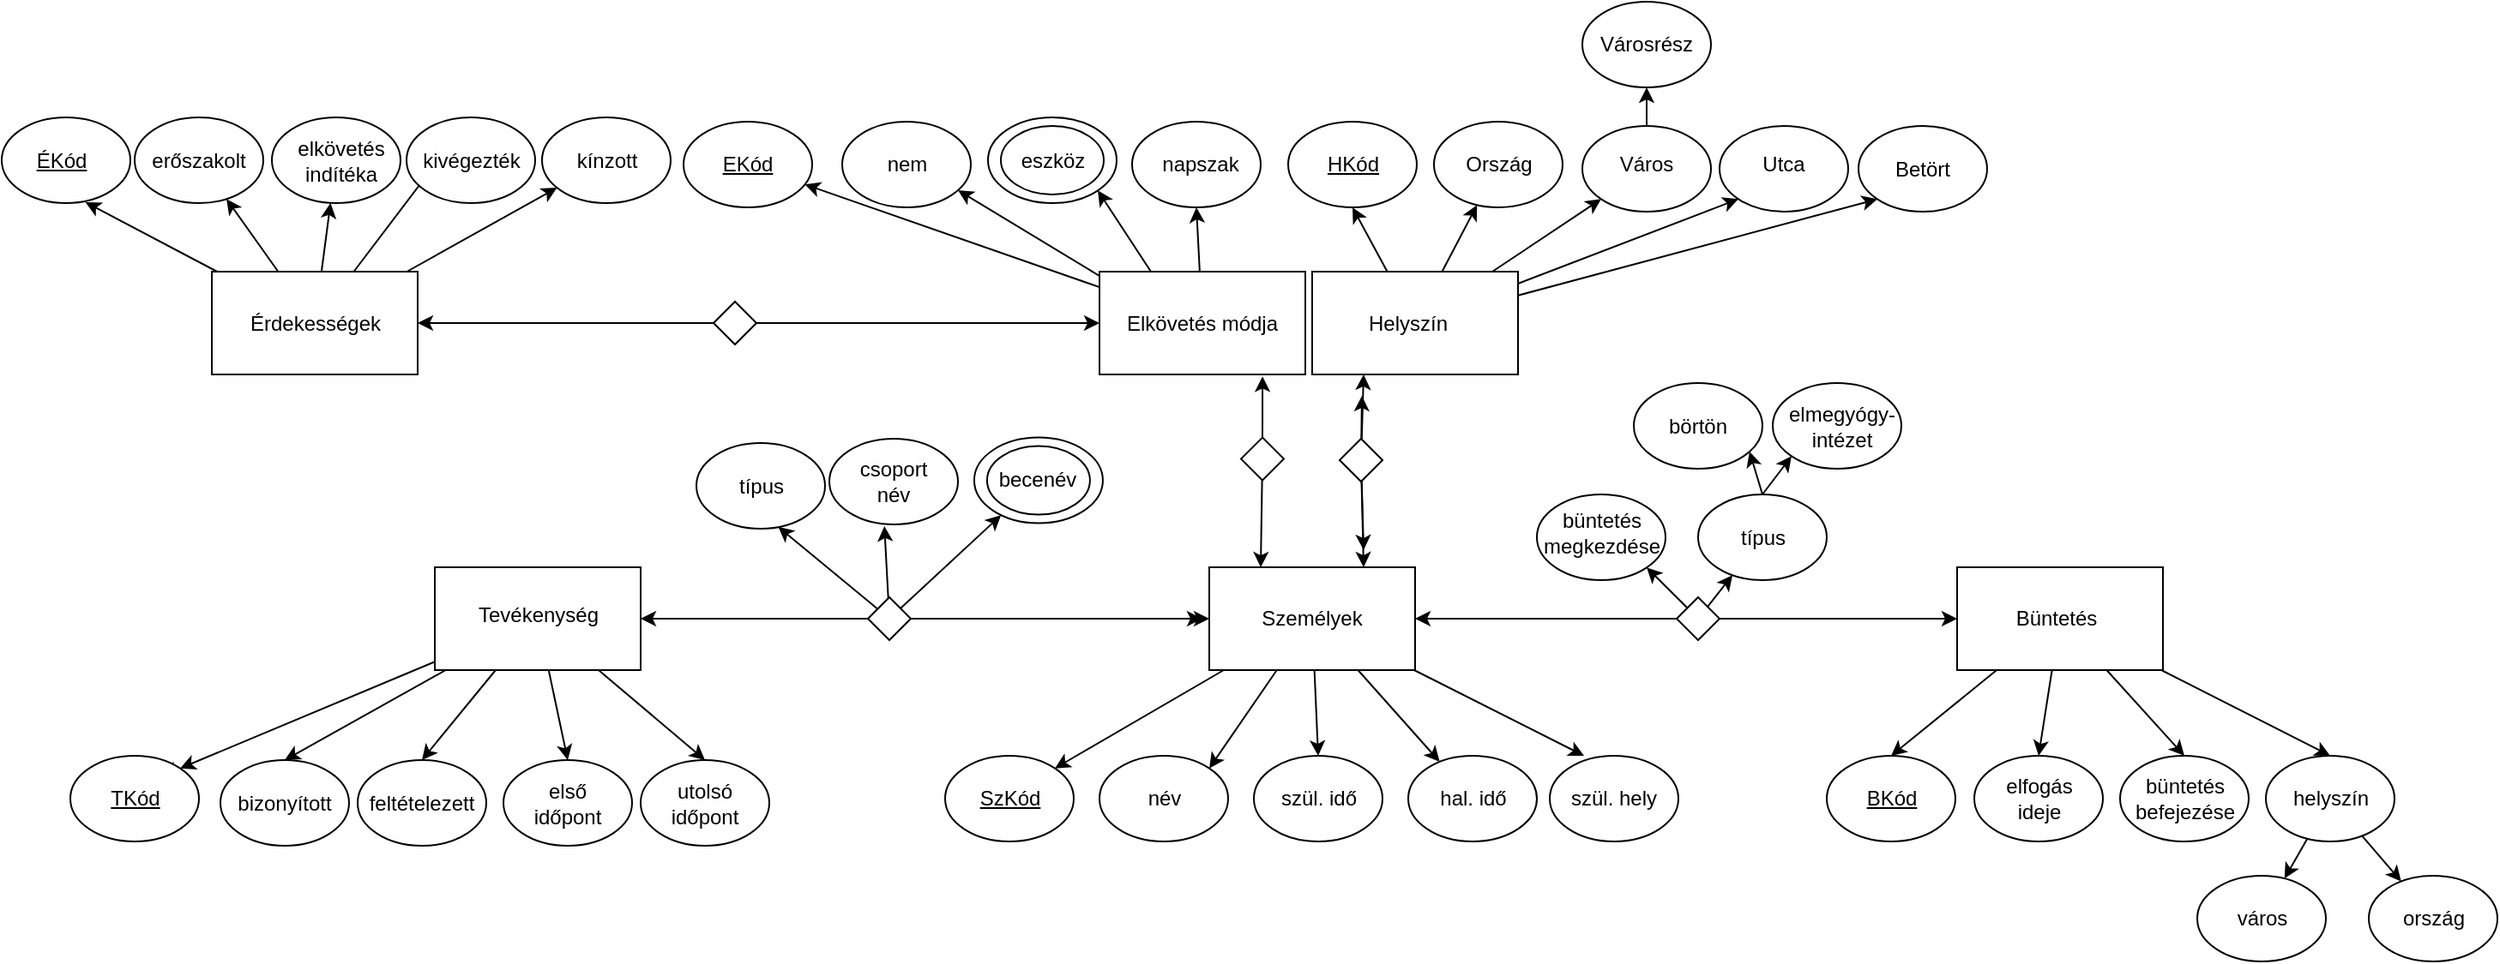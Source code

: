 <mxfile version="20.3.0" type="device"><diagram id="o7x6Wo_hKNptpoFkrAF7" name="1 oldal"><mxGraphModel dx="2500" dy="2231" grid="1" gridSize="10" guides="1" tooltips="1" connect="1" arrows="1" fold="1" page="1" pageScale="1" pageWidth="827" pageHeight="1169" math="0" shadow="0"><root><mxCell id="0"/><mxCell id="1" parent="0"/><mxCell id="qSmrWshBO0uNo9rTLR1i-9" value="" style="rounded=0;orthogonalLoop=1;jettySize=auto;html=1;entryX=1;entryY=0;entryDx=0;entryDy=0;" parent="1" source="qSmrWshBO0uNo9rTLR1i-1" target="qSmrWshBO0uNo9rTLR1i-8" edge="1"><mxGeometry relative="1" as="geometry"/></mxCell><mxCell id="qSmrWshBO0uNo9rTLR1i-10" value="" style="edgeStyle=none;rounded=0;orthogonalLoop=1;jettySize=auto;html=1;entryX=1;entryY=0;entryDx=0;entryDy=0;" parent="1" source="qSmrWshBO0uNo9rTLR1i-1" target="qSmrWshBO0uNo9rTLR1i-2" edge="1"><mxGeometry relative="1" as="geometry"/></mxCell><mxCell id="qSmrWshBO0uNo9rTLR1i-11" value="" style="edgeStyle=none;rounded=0;orthogonalLoop=1;jettySize=auto;html=1;entryX=0.5;entryY=0;entryDx=0;entryDy=0;" parent="1" source="qSmrWshBO0uNo9rTLR1i-1" target="qSmrWshBO0uNo9rTLR1i-4" edge="1"><mxGeometry relative="1" as="geometry"/></mxCell><mxCell id="qSmrWshBO0uNo9rTLR1i-14" value="" style="edgeStyle=none;rounded=0;orthogonalLoop=1;jettySize=auto;html=1;entryX=0.267;entryY=0;entryDx=0;entryDy=0;entryPerimeter=0;" parent="1" source="qSmrWshBO0uNo9rTLR1i-1" target="qSmrWshBO0uNo9rTLR1i-3" edge="1"><mxGeometry relative="1" as="geometry"/></mxCell><mxCell id="qSmrWshBO0uNo9rTLR1i-15" value="" style="edgeStyle=none;rounded=0;orthogonalLoop=1;jettySize=auto;html=1;" parent="1" source="qSmrWshBO0uNo9rTLR1i-1" target="qSmrWshBO0uNo9rTLR1i-5" edge="1"><mxGeometry relative="1" as="geometry"/></mxCell><mxCell id="qSmrWshBO0uNo9rTLR1i-1" value="" style="rounded=0;whiteSpace=wrap;html=1;" parent="1" vertex="1"><mxGeometry x="354" y="300" width="120" height="60" as="geometry"/></mxCell><mxCell id="qSmrWshBO0uNo9rTLR1i-2" value="" style="ellipse;whiteSpace=wrap;html=1;" parent="1" vertex="1"><mxGeometry x="290" y="410" width="75" height="50" as="geometry"/></mxCell><mxCell id="qSmrWshBO0uNo9rTLR1i-3" value="" style="ellipse;whiteSpace=wrap;html=1;" parent="1" vertex="1"><mxGeometry x="552.5" y="410" width="75" height="50" as="geometry"/></mxCell><mxCell id="qSmrWshBO0uNo9rTLR1i-4" value="" style="ellipse;whiteSpace=wrap;html=1;" parent="1" vertex="1"><mxGeometry x="380" y="410" width="75" height="50" as="geometry"/></mxCell><mxCell id="qSmrWshBO0uNo9rTLR1i-5" value="" style="ellipse;whiteSpace=wrap;html=1;" parent="1" vertex="1"><mxGeometry x="470" y="410" width="75" height="50" as="geometry"/></mxCell><mxCell id="qSmrWshBO0uNo9rTLR1i-8" value="" style="ellipse;whiteSpace=wrap;html=1;" parent="1" vertex="1"><mxGeometry x="200" y="410" width="75" height="50" as="geometry"/></mxCell><mxCell id="qSmrWshBO0uNo9rTLR1i-16" value="&lt;u&gt;SzKód&lt;/u&gt;" style="text;html=1;strokeColor=none;fillColor=none;align=center;verticalAlign=middle;whiteSpace=wrap;rounded=0;" parent="1" vertex="1"><mxGeometry x="207.5" y="420" width="60" height="30" as="geometry"/></mxCell><mxCell id="qSmrWshBO0uNo9rTLR1i-17" value="Személyek" style="text;html=1;strokeColor=none;fillColor=none;align=center;verticalAlign=middle;whiteSpace=wrap;rounded=0;" parent="1" vertex="1"><mxGeometry x="384" y="315" width="60" height="30" as="geometry"/></mxCell><mxCell id="qSmrWshBO0uNo9rTLR1i-18" value="név" style="text;html=1;strokeColor=none;fillColor=none;align=center;verticalAlign=middle;whiteSpace=wrap;rounded=0;" parent="1" vertex="1"><mxGeometry x="297.5" y="420" width="60" height="30" as="geometry"/></mxCell><mxCell id="qSmrWshBO0uNo9rTLR1i-19" value="szül. idő" style="text;html=1;strokeColor=none;fillColor=none;align=center;verticalAlign=middle;whiteSpace=wrap;rounded=0;" parent="1" vertex="1"><mxGeometry x="387.5" y="420" width="60" height="30" as="geometry"/></mxCell><mxCell id="qSmrWshBO0uNo9rTLR1i-20" value="hal. idő" style="text;html=1;strokeColor=none;fillColor=none;align=center;verticalAlign=middle;whiteSpace=wrap;rounded=0;" parent="1" vertex="1"><mxGeometry x="477.5" y="420" width="60" height="30" as="geometry"/></mxCell><mxCell id="qSmrWshBO0uNo9rTLR1i-21" value="szül. hely" style="text;html=1;strokeColor=none;fillColor=none;align=center;verticalAlign=middle;whiteSpace=wrap;rounded=0;" parent="1" vertex="1"><mxGeometry x="560" y="420" width="60" height="30" as="geometry"/></mxCell><mxCell id="qSmrWshBO0uNo9rTLR1i-35" value="" style="edgeStyle=none;rounded=0;orthogonalLoop=1;jettySize=auto;html=1;entryX=1;entryY=0;entryDx=0;entryDy=0;" parent="1" source="qSmrWshBO0uNo9rTLR1i-25" target="qSmrWshBO0uNo9rTLR1i-27" edge="1"><mxGeometry relative="1" as="geometry"/></mxCell><mxCell id="qSmrWshBO0uNo9rTLR1i-36" value="" style="edgeStyle=none;rounded=0;orthogonalLoop=1;jettySize=auto;html=1;entryX=0.5;entryY=0;entryDx=0;entryDy=0;" parent="1" source="qSmrWshBO0uNo9rTLR1i-25" target="qSmrWshBO0uNo9rTLR1i-30" edge="1"><mxGeometry relative="1" as="geometry"/></mxCell><mxCell id="qSmrWshBO0uNo9rTLR1i-38" value="" style="edgeStyle=none;rounded=0;orthogonalLoop=1;jettySize=auto;html=1;" parent="1" target="qSmrWshBO0uNo9rTLR1i-31" edge="1"><mxGeometry relative="1" as="geometry"><mxPoint x="-105.0" y="437.5" as="sourcePoint"/></mxGeometry></mxCell><mxCell id="qSmrWshBO0uNo9rTLR1i-39" value="" style="edgeStyle=none;rounded=0;orthogonalLoop=1;jettySize=auto;html=1;entryX=0.5;entryY=0;entryDx=0;entryDy=0;" parent="1" source="qSmrWshBO0uNo9rTLR1i-25" target="qSmrWshBO0uNo9rTLR1i-31" edge="1"><mxGeometry relative="1" as="geometry"><mxPoint x="-39.73" y="267.364" as="targetPoint"/></mxGeometry></mxCell><mxCell id="qSmrWshBO0uNo9rTLR1i-40" value="" style="edgeStyle=none;rounded=0;orthogonalLoop=1;jettySize=auto;html=1;entryX=0.5;entryY=0;entryDx=0;entryDy=0;" parent="1" source="qSmrWshBO0uNo9rTLR1i-25" target="qSmrWshBO0uNo9rTLR1i-33" edge="1"><mxGeometry relative="1" as="geometry"><mxPoint x="35" y="272.5" as="targetPoint"/></mxGeometry></mxCell><mxCell id="Sp0PJJmvq7KSxUlFd7pW-14" value="" style="edgeStyle=none;rounded=0;orthogonalLoop=1;jettySize=auto;html=1;entryX=0.5;entryY=0;entryDx=0;entryDy=0;" parent="1" source="qSmrWshBO0uNo9rTLR1i-25" target="qSmrWshBO0uNo9rTLR1i-32" edge="1"><mxGeometry relative="1" as="geometry"/></mxCell><mxCell id="qSmrWshBO0uNo9rTLR1i-25" value="" style="rounded=0;whiteSpace=wrap;html=1;" parent="1" vertex="1"><mxGeometry x="-97.5" y="300" width="120" height="60" as="geometry"/></mxCell><mxCell id="Sp0PJJmvq7KSxUlFd7pW-13" style="edgeStyle=none;rounded=0;orthogonalLoop=1;jettySize=auto;html=1;exitX=1;exitY=0;exitDx=0;exitDy=0;entryX=0.75;entryY=0;entryDx=0;entryDy=0;" parent="1" source="qSmrWshBO0uNo9rTLR1i-27" target="qSmrWshBO0uNo9rTLR1i-42" edge="1"><mxGeometry relative="1" as="geometry"/></mxCell><mxCell id="qSmrWshBO0uNo9rTLR1i-27" value="" style="ellipse;whiteSpace=wrap;html=1;" parent="1" vertex="1"><mxGeometry x="-310" y="410" width="75" height="50" as="geometry"/></mxCell><mxCell id="qSmrWshBO0uNo9rTLR1i-30" value="" style="ellipse;whiteSpace=wrap;html=1;" parent="1" vertex="1"><mxGeometry x="-222.5" y="412.5" width="75" height="50" as="geometry"/></mxCell><mxCell id="qSmrWshBO0uNo9rTLR1i-31" value="" style="ellipse;whiteSpace=wrap;html=1;" parent="1" vertex="1"><mxGeometry x="-142.5" y="412.5" width="75" height="50" as="geometry"/></mxCell><mxCell id="qSmrWshBO0uNo9rTLR1i-32" value="" style="ellipse;whiteSpace=wrap;html=1;" parent="1" vertex="1"><mxGeometry x="-57.5" y="412.5" width="75" height="50" as="geometry"/></mxCell><mxCell id="qSmrWshBO0uNo9rTLR1i-33" value="" style="ellipse;whiteSpace=wrap;html=1;" parent="1" vertex="1"><mxGeometry x="22.5" y="412.5" width="75" height="50" as="geometry"/></mxCell><mxCell id="qSmrWshBO0uNo9rTLR1i-41" value="Tevékenység" style="text;html=1;strokeColor=none;fillColor=none;align=center;verticalAlign=middle;whiteSpace=wrap;rounded=0;" parent="1" vertex="1"><mxGeometry x="-67.5" y="312.5" width="60" height="30" as="geometry"/></mxCell><mxCell id="qSmrWshBO0uNo9rTLR1i-42" value="&lt;u&gt;TKód&lt;/u&gt;" style="text;html=1;strokeColor=none;fillColor=none;align=center;verticalAlign=middle;whiteSpace=wrap;rounded=0;" parent="1" vertex="1"><mxGeometry x="-302.5" y="420" width="60" height="30" as="geometry"/></mxCell><mxCell id="qSmrWshBO0uNo9rTLR1i-44" value="bizonyított" style="text;html=1;strokeColor=none;fillColor=none;align=center;verticalAlign=middle;whiteSpace=wrap;rounded=0;" parent="1" vertex="1"><mxGeometry x="-215" y="422.5" width="60" height="30" as="geometry"/></mxCell><mxCell id="qSmrWshBO0uNo9rTLR1i-46" value="feltételezett" style="text;html=1;strokeColor=none;fillColor=none;align=center;verticalAlign=middle;whiteSpace=wrap;rounded=0;" parent="1" vertex="1"><mxGeometry x="-135" y="422.5" width="60" height="30" as="geometry"/></mxCell><mxCell id="qSmrWshBO0uNo9rTLR1i-47" value="első időpont" style="text;html=1;strokeColor=none;fillColor=none;align=center;verticalAlign=middle;whiteSpace=wrap;rounded=0;" parent="1" vertex="1"><mxGeometry x="-50" y="422.5" width="60" height="30" as="geometry"/></mxCell><mxCell id="qSmrWshBO0uNo9rTLR1i-48" value="utolsó időpont" style="text;html=1;strokeColor=none;fillColor=none;align=center;verticalAlign=middle;whiteSpace=wrap;rounded=0;" parent="1" vertex="1"><mxGeometry x="30" y="422.5" width="60" height="30" as="geometry"/></mxCell><mxCell id="qSmrWshBO0uNo9rTLR1i-51" value="" style="edgeStyle=none;rounded=0;orthogonalLoop=1;jettySize=auto;html=1;entryX=1;entryY=0.5;entryDx=0;entryDy=0;" parent="1" source="qSmrWshBO0uNo9rTLR1i-50" target="qSmrWshBO0uNo9rTLR1i-25" edge="1"><mxGeometry relative="1" as="geometry"/></mxCell><mxCell id="qSmrWshBO0uNo9rTLR1i-52" value="" style="edgeStyle=none;rounded=0;orthogonalLoop=1;jettySize=auto;html=1;entryX=0;entryY=0.5;entryDx=0;entryDy=0;" parent="1" source="qSmrWshBO0uNo9rTLR1i-50" target="qSmrWshBO0uNo9rTLR1i-1" edge="1"><mxGeometry relative="1" as="geometry"><mxPoint x="340" y="314" as="targetPoint"/></mxGeometry></mxCell><mxCell id="qSmrWshBO0uNo9rTLR1i-54" value="" style="edgeStyle=none;rounded=0;orthogonalLoop=1;jettySize=auto;html=1;" parent="1" source="qSmrWshBO0uNo9rTLR1i-50" edge="1"><mxGeometry relative="1" as="geometry"><mxPoint x="350" y="330" as="targetPoint"/></mxGeometry></mxCell><mxCell id="qSmrWshBO0uNo9rTLR1i-159" value="" style="edgeStyle=none;rounded=0;orthogonalLoop=1;jettySize=auto;html=1;fontSize=12;entryX=0.428;entryY=1.019;entryDx=0;entryDy=0;entryPerimeter=0;" parent="1" source="qSmrWshBO0uNo9rTLR1i-50" target="qSmrWshBO0uNo9rTLR1i-88" edge="1"><mxGeometry relative="1" as="geometry"/></mxCell><mxCell id="qSmrWshBO0uNo9rTLR1i-160" value="" style="edgeStyle=none;rounded=0;orthogonalLoop=1;jettySize=auto;html=1;fontSize=12;entryX=0.636;entryY=0.978;entryDx=0;entryDy=0;entryPerimeter=0;" parent="1" source="qSmrWshBO0uNo9rTLR1i-50" target="qSmrWshBO0uNo9rTLR1i-87" edge="1"><mxGeometry relative="1" as="geometry"/></mxCell><mxCell id="qSmrWshBO0uNo9rTLR1i-161" value="" style="edgeStyle=none;rounded=0;orthogonalLoop=1;jettySize=auto;html=1;fontSize=12;" parent="1" source="qSmrWshBO0uNo9rTLR1i-50" target="qSmrWshBO0uNo9rTLR1i-89" edge="1"><mxGeometry relative="1" as="geometry"/></mxCell><mxCell id="qSmrWshBO0uNo9rTLR1i-50" value="" style="rhombus;whiteSpace=wrap;html=1;rotation=-90;" parent="1" vertex="1"><mxGeometry x="155" y="317.5" width="25" height="25" as="geometry"/></mxCell><mxCell id="mvdraRALqcbal5dOAeB0-1" value="" style="rounded=0;orthogonalLoop=1;jettySize=auto;html=1;" parent="1" source="qSmrWshBO0uNo9rTLR1i-55" target="qSmrWshBO0uNo9rTLR1i-56" edge="1"><mxGeometry relative="1" as="geometry"/></mxCell><mxCell id="mvdraRALqcbal5dOAeB0-4" value="" style="edgeStyle=none;rounded=0;orthogonalLoop=1;jettySize=auto;html=1;entryX=0.5;entryY=1;entryDx=0;entryDy=0;" parent="1" source="qSmrWshBO0uNo9rTLR1i-55" target="Sp0PJJmvq7KSxUlFd7pW-11" edge="1"><mxGeometry relative="1" as="geometry"/></mxCell><mxCell id="qSmrWshBO0uNo9rTLR1i-55" value="" style="rounded=0;whiteSpace=wrap;html=1;" parent="1" vertex="1"><mxGeometry x="290" y="127.5" width="120" height="60" as="geometry"/></mxCell><mxCell id="qSmrWshBO0uNo9rTLR1i-56" value="" style="ellipse;whiteSpace=wrap;html=1;" parent="1" vertex="1"><mxGeometry x="47.5" y="40" width="75" height="50" as="geometry"/></mxCell><mxCell id="qSmrWshBO0uNo9rTLR1i-57" value="" style="ellipse;whiteSpace=wrap;html=1;" parent="1" vertex="1"><mxGeometry x="140" y="40" width="75" height="50" as="geometry"/></mxCell><mxCell id="qSmrWshBO0uNo9rTLR1i-60" value="" style="ellipse;whiteSpace=wrap;html=1;" parent="1" vertex="1"><mxGeometry x="225" y="37.5" width="75" height="50" as="geometry"/></mxCell><mxCell id="mvdraRALqcbal5dOAeB0-2" value="" style="edgeStyle=none;rounded=0;orthogonalLoop=1;jettySize=auto;html=1;entryX=1;entryY=1;entryDx=0;entryDy=0;" parent="1" target="qSmrWshBO0uNo9rTLR1i-67" edge="1"><mxGeometry relative="1" as="geometry"><mxPoint x="290" y="130" as="sourcePoint"/></mxGeometry></mxCell><mxCell id="mvdraRALqcbal5dOAeB0-3" value="" style="edgeStyle=none;rounded=0;orthogonalLoop=1;jettySize=auto;html=1;entryX=1;entryY=1;entryDx=0;entryDy=0;exitX=0.25;exitY=0;exitDx=0;exitDy=0;" parent="1" source="qSmrWshBO0uNo9rTLR1i-55" target="qSmrWshBO0uNo9rTLR1i-60" edge="1"><mxGeometry relative="1" as="geometry"><mxPoint x="330" y="130" as="sourcePoint"/></mxGeometry></mxCell><mxCell id="qSmrWshBO0uNo9rTLR1i-65" value="Elkövetés módja" style="text;html=1;strokeColor=none;fillColor=none;align=center;verticalAlign=middle;whiteSpace=wrap;rounded=0;" parent="1" vertex="1"><mxGeometry x="300" y="132.5" width="100" height="50" as="geometry"/></mxCell><mxCell id="qSmrWshBO0uNo9rTLR1i-66" value="&lt;u&gt;EKód&lt;/u&gt;" style="text;html=1;strokeColor=none;fillColor=none;align=center;verticalAlign=middle;whiteSpace=wrap;rounded=0;" parent="1" vertex="1"><mxGeometry x="55" y="50" width="60" height="30" as="geometry"/></mxCell><mxCell id="qSmrWshBO0uNo9rTLR1i-67" value="nem" style="text;html=1;strokeColor=none;fillColor=none;align=center;verticalAlign=middle;whiteSpace=wrap;rounded=0;" parent="1" vertex="1"><mxGeometry x="147.5" y="50" width="60" height="30" as="geometry"/></mxCell><mxCell id="qSmrWshBO0uNo9rTLR1i-70" value="" style="ellipse;whiteSpace=wrap;html=1;" parent="1" vertex="1"><mxGeometry x="232.5" y="42.5" width="60" height="40" as="geometry"/></mxCell><mxCell id="qSmrWshBO0uNo9rTLR1i-69" value="eszköz" style="text;html=1;strokeColor=none;fillColor=none;align=center;verticalAlign=middle;whiteSpace=wrap;rounded=0;" parent="1" vertex="1"><mxGeometry x="232.5" y="47.5" width="60" height="30" as="geometry"/></mxCell><mxCell id="qSmrWshBO0uNo9rTLR1i-85" value="" style="edgeStyle=none;rounded=0;orthogonalLoop=1;jettySize=auto;html=1;entryX=0.792;entryY=1.019;entryDx=0;entryDy=0;entryPerimeter=0;" parent="1" source="qSmrWshBO0uNo9rTLR1i-84" target="qSmrWshBO0uNo9rTLR1i-55" edge="1"><mxGeometry relative="1" as="geometry"/></mxCell><mxCell id="Sp0PJJmvq7KSxUlFd7pW-15" value="" style="edgeStyle=none;rounded=0;orthogonalLoop=1;jettySize=auto;html=1;entryX=0.25;entryY=0;entryDx=0;entryDy=0;" parent="1" source="qSmrWshBO0uNo9rTLR1i-84" target="qSmrWshBO0uNo9rTLR1i-1" edge="1"><mxGeometry relative="1" as="geometry"/></mxCell><mxCell id="qSmrWshBO0uNo9rTLR1i-84" value="" style="rhombus;whiteSpace=wrap;html=1;rotation=0;" parent="1" vertex="1"><mxGeometry x="372.5" y="224.29" width="25" height="25" as="geometry"/></mxCell><mxCell id="qSmrWshBO0uNo9rTLR1i-87" value="" style="ellipse;whiteSpace=wrap;html=1;" parent="1" vertex="1"><mxGeometry x="55" y="227.5" width="75" height="50" as="geometry"/></mxCell><mxCell id="qSmrWshBO0uNo9rTLR1i-88" value="" style="ellipse;whiteSpace=wrap;html=1;" parent="1" vertex="1"><mxGeometry x="132.5" y="225" width="75" height="50" as="geometry"/></mxCell><mxCell id="qSmrWshBO0uNo9rTLR1i-89" value="" style="ellipse;whiteSpace=wrap;html=1;" parent="1" vertex="1"><mxGeometry x="216.96" y="224.29" width="75" height="50" as="geometry"/></mxCell><mxCell id="qSmrWshBO0uNo9rTLR1i-90" value="típus" style="text;html=1;strokeColor=none;fillColor=none;align=center;verticalAlign=middle;whiteSpace=wrap;rounded=0;" parent="1" vertex="1"><mxGeometry x="62.5" y="237.5" width="60" height="30" as="geometry"/></mxCell><mxCell id="qSmrWshBO0uNo9rTLR1i-91" value="csoport név" style="text;html=1;strokeColor=none;fillColor=none;align=center;verticalAlign=middle;whiteSpace=wrap;rounded=0;" parent="1" vertex="1"><mxGeometry x="140" y="235" width="60" height="30" as="geometry"/></mxCell><mxCell id="qSmrWshBO0uNo9rTLR1i-93" value="" style="ellipse;whiteSpace=wrap;html=1;" parent="1" vertex="1"><mxGeometry x="224.46" y="229.29" width="60" height="40" as="geometry"/></mxCell><mxCell id="qSmrWshBO0uNo9rTLR1i-92" value="becenév" style="text;html=1;strokeColor=none;fillColor=none;align=center;verticalAlign=middle;whiteSpace=wrap;rounded=0;" parent="1" vertex="1"><mxGeometry x="224.46" y="234.29" width="60" height="30" as="geometry"/></mxCell><mxCell id="qSmrWshBO0uNo9rTLR1i-105" value="" style="edgeStyle=none;rounded=0;orthogonalLoop=1;jettySize=auto;html=1;entryX=1;entryY=0.5;entryDx=0;entryDy=0;" parent="1" target="qSmrWshBO0uNo9rTLR1i-99" edge="1"><mxGeometry relative="1" as="geometry"><mxPoint x="789" y="435" as="sourcePoint"/></mxGeometry></mxCell><mxCell id="Sp0PJJmvq7KSxUlFd7pW-7" value="" style="edgeStyle=none;rounded=0;orthogonalLoop=1;jettySize=auto;html=1;entryX=0.5;entryY=0;entryDx=0;entryDy=0;" parent="1" source="qSmrWshBO0uNo9rTLR1i-97" target="qSmrWshBO0uNo9rTLR1i-99" edge="1"><mxGeometry relative="1" as="geometry"/></mxCell><mxCell id="Sp0PJJmvq7KSxUlFd7pW-8" value="" style="edgeStyle=none;rounded=0;orthogonalLoop=1;jettySize=auto;html=1;entryX=0.5;entryY=0;entryDx=0;entryDy=0;" parent="1" source="qSmrWshBO0uNo9rTLR1i-97" target="qSmrWshBO0uNo9rTLR1i-100" edge="1"><mxGeometry relative="1" as="geometry"/></mxCell><mxCell id="Sp0PJJmvq7KSxUlFd7pW-9" value="" style="edgeStyle=none;rounded=0;orthogonalLoop=1;jettySize=auto;html=1;entryX=0.5;entryY=0;entryDx=0;entryDy=0;" parent="1" source="qSmrWshBO0uNo9rTLR1i-97" target="qSmrWshBO0uNo9rTLR1i-104" edge="1"><mxGeometry relative="1" as="geometry"/></mxCell><mxCell id="Sp0PJJmvq7KSxUlFd7pW-10" value="" style="edgeStyle=none;rounded=0;orthogonalLoop=1;jettySize=auto;html=1;entryX=0.5;entryY=0;entryDx=0;entryDy=0;" parent="1" source="qSmrWshBO0uNo9rTLR1i-97" target="qSmrWshBO0uNo9rTLR1i-101" edge="1"><mxGeometry relative="1" as="geometry"/></mxCell><mxCell id="qSmrWshBO0uNo9rTLR1i-97" value="" style="rounded=0;whiteSpace=wrap;html=1;" parent="1" vertex="1"><mxGeometry x="790" y="300" width="120" height="60" as="geometry"/></mxCell><mxCell id="qSmrWshBO0uNo9rTLR1i-99" value="" style="ellipse;whiteSpace=wrap;html=1;" parent="1" vertex="1"><mxGeometry x="714" y="410" width="75" height="50" as="geometry"/></mxCell><mxCell id="FiS-m-Q4iGKbR0LHot8b-4" value="" style="rounded=0;orthogonalLoop=1;jettySize=auto;html=1;" edge="1" parent="1" source="qSmrWshBO0uNo9rTLR1i-100" target="FiS-m-Q4iGKbR0LHot8b-3"><mxGeometry relative="1" as="geometry"/></mxCell><mxCell id="FiS-m-Q4iGKbR0LHot8b-5" value="" style="edgeStyle=none;rounded=0;orthogonalLoop=1;jettySize=auto;html=1;" edge="1" parent="1" source="qSmrWshBO0uNo9rTLR1i-100" target="FiS-m-Q4iGKbR0LHot8b-2"><mxGeometry relative="1" as="geometry"/></mxCell><mxCell id="qSmrWshBO0uNo9rTLR1i-100" value="" style="ellipse;whiteSpace=wrap;html=1;" parent="1" vertex="1"><mxGeometry x="970" y="410" width="75" height="50" as="geometry"/></mxCell><mxCell id="qSmrWshBO0uNo9rTLR1i-101" value="" style="ellipse;whiteSpace=wrap;html=1;" parent="1" vertex="1"><mxGeometry x="800" y="410" width="75" height="50" as="geometry"/></mxCell><mxCell id="qSmrWshBO0uNo9rTLR1i-102" value="" style="ellipse;whiteSpace=wrap;html=1;" parent="1" vertex="1"><mxGeometry x="639" y="257.5" width="75" height="50" as="geometry"/></mxCell><mxCell id="qSmrWshBO0uNo9rTLR1i-103" value="" style="ellipse;whiteSpace=wrap;html=1;" parent="1" vertex="1"><mxGeometry x="545" y="257.5" width="75" height="50" as="geometry"/></mxCell><mxCell id="qSmrWshBO0uNo9rTLR1i-104" value="" style="ellipse;whiteSpace=wrap;html=1;" parent="1" vertex="1"><mxGeometry x="885" y="410" width="75" height="50" as="geometry"/></mxCell><mxCell id="qSmrWshBO0uNo9rTLR1i-111" value="" style="ellipse;whiteSpace=wrap;html=1;" parent="1" vertex="1"><mxGeometry x="601.5" y="192.5" width="75" height="50" as="geometry"/></mxCell><mxCell id="qSmrWshBO0uNo9rTLR1i-112" value="" style="ellipse;whiteSpace=wrap;html=1;" parent="1" vertex="1"><mxGeometry x="682.5" y="192.5" width="75" height="50" as="geometry"/></mxCell><mxCell id="qSmrWshBO0uNo9rTLR1i-115" value="Büntetés" style="text;html=1;strokeColor=none;fillColor=none;align=center;verticalAlign=middle;whiteSpace=wrap;rounded=0;" parent="1" vertex="1"><mxGeometry x="817.5" y="315" width="60" height="30" as="geometry"/></mxCell><mxCell id="qSmrWshBO0uNo9rTLR1i-117" value="helyszín" style="text;html=1;strokeColor=none;fillColor=none;align=center;verticalAlign=middle;whiteSpace=wrap;rounded=0;" parent="1" vertex="1"><mxGeometry x="977.5" y="420" width="60" height="30" as="geometry"/></mxCell><mxCell id="qSmrWshBO0uNo9rTLR1i-118" value="elfogás ideje" style="text;html=1;strokeColor=none;fillColor=none;align=center;verticalAlign=middle;whiteSpace=wrap;rounded=0;" parent="1" vertex="1"><mxGeometry x="807.5" y="420" width="60" height="30" as="geometry"/></mxCell><mxCell id="Sp0PJJmvq7KSxUlFd7pW-5" value="" style="edgeStyle=none;rounded=0;orthogonalLoop=1;jettySize=auto;html=1;exitX=0.5;exitY=0;exitDx=0;exitDy=0;entryX=0;entryY=1;entryDx=0;entryDy=0;" parent="1" source="qSmrWshBO0uNo9rTLR1i-102" target="qSmrWshBO0uNo9rTLR1i-112" edge="1"><mxGeometry relative="1" as="geometry"><mxPoint x="722.5" y="237.5" as="targetPoint"/></mxGeometry></mxCell><mxCell id="Sp0PJJmvq7KSxUlFd7pW-6" value="" style="edgeStyle=none;rounded=0;orthogonalLoop=1;jettySize=auto;html=1;entryX=1;entryY=1;entryDx=0;entryDy=0;exitX=0.5;exitY=0;exitDx=0;exitDy=0;" parent="1" source="qSmrWshBO0uNo9rTLR1i-102" target="qSmrWshBO0uNo9rTLR1i-120" edge="1"><mxGeometry relative="1" as="geometry"><mxPoint x="662.5" y="257.5" as="sourcePoint"/></mxGeometry></mxCell><mxCell id="qSmrWshBO0uNo9rTLR1i-119" value="típus" style="text;html=1;strokeColor=none;fillColor=none;align=center;verticalAlign=middle;whiteSpace=wrap;rounded=0;" parent="1" vertex="1"><mxGeometry x="646.5" y="267.5" width="60" height="30" as="geometry"/></mxCell><mxCell id="qSmrWshBO0uNo9rTLR1i-120" value="börtön" style="text;html=1;strokeColor=none;fillColor=none;align=center;verticalAlign=middle;whiteSpace=wrap;rounded=0;" parent="1" vertex="1"><mxGeometry x="609" y="202.5" width="60" height="30" as="geometry"/></mxCell><mxCell id="qSmrWshBO0uNo9rTLR1i-121" value="&lt;font style=&quot;font-size: 12px;&quot;&gt;elmegyógy- intézet&lt;br&gt;&lt;/font&gt;" style="text;html=1;strokeColor=none;fillColor=none;align=center;verticalAlign=middle;whiteSpace=wrap;rounded=0;" parent="1" vertex="1"><mxGeometry x="692.5" y="202.5" width="60" height="30" as="geometry"/></mxCell><mxCell id="qSmrWshBO0uNo9rTLR1i-122" value="büntetés megkezdése" style="text;html=1;strokeColor=none;fillColor=none;align=center;verticalAlign=middle;whiteSpace=wrap;rounded=0;fontSize=12;" parent="1" vertex="1"><mxGeometry x="552.5" y="265" width="60" height="30" as="geometry"/></mxCell><mxCell id="qSmrWshBO0uNo9rTLR1i-123" value="büntetés befejezése" style="text;html=1;strokeColor=none;fillColor=none;align=center;verticalAlign=middle;whiteSpace=wrap;rounded=0;fontSize=12;" parent="1" vertex="1"><mxGeometry x="892.5" y="420" width="60" height="30" as="geometry"/></mxCell><mxCell id="qSmrWshBO0uNo9rTLR1i-125" value="" style="edgeStyle=none;rounded=0;orthogonalLoop=1;jettySize=auto;html=1;fontSize=12;entryX=0;entryY=0.5;entryDx=0;entryDy=0;" parent="1" source="qSmrWshBO0uNo9rTLR1i-124" target="qSmrWshBO0uNo9rTLR1i-97" edge="1"><mxGeometry relative="1" as="geometry"/></mxCell><mxCell id="qSmrWshBO0uNo9rTLR1i-128" value="" style="edgeStyle=none;rounded=0;orthogonalLoop=1;jettySize=auto;html=1;fontSize=12;entryX=1;entryY=0.5;entryDx=0;entryDy=0;" parent="1" source="qSmrWshBO0uNo9rTLR1i-124" target="qSmrWshBO0uNo9rTLR1i-1" edge="1"><mxGeometry relative="1" as="geometry"><mxPoint x="515" y="307.294" as="targetPoint"/></mxGeometry></mxCell><mxCell id="qSmrWshBO0uNo9rTLR1i-156" value="" style="edgeStyle=none;rounded=0;orthogonalLoop=1;jettySize=auto;html=1;fontSize=12;exitX=0;exitY=0;exitDx=0;exitDy=0;entryX=1;entryY=1;entryDx=0;entryDy=0;" parent="1" source="qSmrWshBO0uNo9rTLR1i-124" target="qSmrWshBO0uNo9rTLR1i-103" edge="1"><mxGeometry relative="1" as="geometry"><mxPoint x="708.995" y="251.792" as="sourcePoint"/><mxPoint x="632.5" y="297.5" as="targetPoint"/></mxGeometry></mxCell><mxCell id="Sp0PJJmvq7KSxUlFd7pW-4" value="" style="rounded=0;orthogonalLoop=1;jettySize=auto;html=1;" parent="1" source="qSmrWshBO0uNo9rTLR1i-124" target="qSmrWshBO0uNo9rTLR1i-102" edge="1"><mxGeometry relative="1" as="geometry"/></mxCell><mxCell id="qSmrWshBO0uNo9rTLR1i-124" value="" style="rhombus;whiteSpace=wrap;html=1;rotation=0;" parent="1" vertex="1"><mxGeometry x="626.5" y="317.5" width="25" height="25" as="geometry"/></mxCell><mxCell id="qSmrWshBO0uNo9rTLR1i-137" value="" style="edgeStyle=none;rounded=0;orthogonalLoop=1;jettySize=auto;html=1;fontSize=12;entryX=0.651;entryY=0.99;entryDx=0;entryDy=0;entryPerimeter=0;" parent="1" source="qSmrWshBO0uNo9rTLR1i-130" target="qSmrWshBO0uNo9rTLR1i-132" edge="1"><mxGeometry relative="1" as="geometry"/></mxCell><mxCell id="qSmrWshBO0uNo9rTLR1i-138" value="" style="edgeStyle=none;rounded=0;orthogonalLoop=1;jettySize=auto;html=1;fontSize=12;" parent="1" source="qSmrWshBO0uNo9rTLR1i-130" target="qSmrWshBO0uNo9rTLR1i-133" edge="1"><mxGeometry relative="1" as="geometry"/></mxCell><mxCell id="qSmrWshBO0uNo9rTLR1i-139" value="" style="edgeStyle=none;rounded=0;orthogonalLoop=1;jettySize=auto;html=1;fontSize=12;entryX=0.5;entryY=0;entryDx=0;entryDy=0;" parent="1" source="qSmrWshBO0uNo9rTLR1i-130" target="qSmrWshBO0uNo9rTLR1i-135" edge="1"><mxGeometry relative="1" as="geometry"/></mxCell><mxCell id="qSmrWshBO0uNo9rTLR1i-140" value="" style="edgeStyle=none;rounded=0;orthogonalLoop=1;jettySize=auto;html=1;fontSize=12;" parent="1" source="qSmrWshBO0uNo9rTLR1i-130" target="qSmrWshBO0uNo9rTLR1i-134" edge="1"><mxGeometry relative="1" as="geometry"/></mxCell><mxCell id="qSmrWshBO0uNo9rTLR1i-141" value="" style="edgeStyle=none;rounded=0;orthogonalLoop=1;jettySize=auto;html=1;fontSize=12;" parent="1" source="qSmrWshBO0uNo9rTLR1i-130" target="qSmrWshBO0uNo9rTLR1i-136" edge="1"><mxGeometry relative="1" as="geometry"/></mxCell><mxCell id="qSmrWshBO0uNo9rTLR1i-130" value="" style="rounded=0;whiteSpace=wrap;html=1;fontSize=12;" parent="1" vertex="1"><mxGeometry x="-227.5" y="127.5" width="120" height="60" as="geometry"/></mxCell><mxCell id="qSmrWshBO0uNo9rTLR1i-132" value="" style="ellipse;whiteSpace=wrap;html=1;" parent="1" vertex="1"><mxGeometry x="-350" y="37.5" width="75" height="50" as="geometry"/></mxCell><mxCell id="qSmrWshBO0uNo9rTLR1i-133" value="" style="ellipse;whiteSpace=wrap;html=1;" parent="1" vertex="1"><mxGeometry x="-272.5" y="37.5" width="75" height="50" as="geometry"/></mxCell><mxCell id="qSmrWshBO0uNo9rTLR1i-134" value="" style="ellipse;whiteSpace=wrap;html=1;" parent="1" vertex="1"><mxGeometry x="-35" y="37.5" width="75" height="50" as="geometry"/></mxCell><mxCell id="qSmrWshBO0uNo9rTLR1i-135" value="" style="ellipse;whiteSpace=wrap;html=1;" parent="1" vertex="1"><mxGeometry x="-114" y="37.5" width="75" height="50" as="geometry"/></mxCell><mxCell id="qSmrWshBO0uNo9rTLR1i-136" value="" style="ellipse;whiteSpace=wrap;html=1;" parent="1" vertex="1"><mxGeometry x="-192.5" y="37.5" width="75" height="50" as="geometry"/></mxCell><mxCell id="qSmrWshBO0uNo9rTLR1i-142" value="Érdekességek" style="text;html=1;strokeColor=none;fillColor=none;align=center;verticalAlign=middle;whiteSpace=wrap;rounded=0;fontSize=12;" parent="1" vertex="1"><mxGeometry x="-197.5" y="142.5" width="60" height="30" as="geometry"/></mxCell><mxCell id="qSmrWshBO0uNo9rTLR1i-143" value="&lt;u&gt;ÉKód&lt;/u&gt;" style="text;html=1;strokeColor=none;fillColor=none;align=center;verticalAlign=middle;whiteSpace=wrap;rounded=0;fontSize=12;" parent="1" vertex="1"><mxGeometry x="-345" y="47.5" width="60" height="30" as="geometry"/></mxCell><mxCell id="qSmrWshBO0uNo9rTLR1i-144" value="erőszakolt" style="text;html=1;strokeColor=none;fillColor=none;align=center;verticalAlign=middle;whiteSpace=wrap;rounded=0;fontSize=12;" parent="1" vertex="1"><mxGeometry x="-265" y="47.5" width="60" height="30" as="geometry"/></mxCell><mxCell id="qSmrWshBO0uNo9rTLR1i-145" value="kínzott" style="text;html=1;strokeColor=none;fillColor=none;align=center;verticalAlign=middle;whiteSpace=wrap;rounded=0;fontSize=12;" parent="1" vertex="1"><mxGeometry x="-27.5" y="47.5" width="60" height="30" as="geometry"/></mxCell><mxCell id="qSmrWshBO0uNo9rTLR1i-149" value="kivégezték" style="text;html=1;strokeColor=none;fillColor=none;align=center;verticalAlign=middle;whiteSpace=wrap;rounded=0;fontSize=12;" parent="1" vertex="1"><mxGeometry x="-106.5" y="47.5" width="60" height="30" as="geometry"/></mxCell><mxCell id="qSmrWshBO0uNo9rTLR1i-150" value="elkövetés indítéka" style="text;html=1;strokeColor=none;fillColor=none;align=center;verticalAlign=middle;whiteSpace=wrap;rounded=0;fontSize=12;" parent="1" vertex="1"><mxGeometry x="-182.5" y="47.5" width="60" height="30" as="geometry"/></mxCell><mxCell id="Sp0PJJmvq7KSxUlFd7pW-19" value="" style="edgeStyle=none;rounded=0;orthogonalLoop=1;jettySize=auto;html=1;entryX=0;entryY=0.5;entryDx=0;entryDy=0;" parent="1" source="qSmrWshBO0uNo9rTLR1i-151" target="qSmrWshBO0uNo9rTLR1i-55" edge="1"><mxGeometry relative="1" as="geometry"/></mxCell><mxCell id="Sp0PJJmvq7KSxUlFd7pW-21" value="" style="edgeStyle=none;rounded=0;orthogonalLoop=1;jettySize=auto;html=1;entryX=1;entryY=0.5;entryDx=0;entryDy=0;" parent="1" source="qSmrWshBO0uNo9rTLR1i-151" target="qSmrWshBO0uNo9rTLR1i-130" edge="1"><mxGeometry relative="1" as="geometry"><mxPoint x="145" y="-40" as="targetPoint"/></mxGeometry></mxCell><mxCell id="qSmrWshBO0uNo9rTLR1i-151" value="" style="rhombus;whiteSpace=wrap;html=1;rotation=-90;" parent="1" vertex="1"><mxGeometry x="65" y="145" width="25" height="25" as="geometry"/></mxCell><mxCell id="qSmrWshBO0uNo9rTLR1i-155" value="&lt;u&gt;BKód&lt;/u&gt;" style="text;html=1;strokeColor=none;fillColor=none;align=center;verticalAlign=middle;whiteSpace=wrap;rounded=0;fontSize=12;direction=west;" parent="1" vertex="1"><mxGeometry x="721.5" y="420" width="60" height="30" as="geometry"/></mxCell><mxCell id="Sp0PJJmvq7KSxUlFd7pW-11" value="" style="ellipse;whiteSpace=wrap;html=1;" parent="1" vertex="1"><mxGeometry x="309" y="40" width="75" height="50" as="geometry"/></mxCell><mxCell id="Sp0PJJmvq7KSxUlFd7pW-12" value="napszak" style="text;html=1;strokeColor=none;fillColor=none;align=center;verticalAlign=middle;whiteSpace=wrap;rounded=0;" parent="1" vertex="1"><mxGeometry x="319" y="50" width="60" height="30" as="geometry"/></mxCell><mxCell id="Sp0PJJmvq7KSxUlFd7pW-36" value="" style="edgeStyle=none;rounded=0;orthogonalLoop=1;jettySize=auto;html=1;entryX=0;entryY=1;entryDx=0;entryDy=0;" parent="1" source="Sp0PJJmvq7KSxUlFd7pW-22" target="Sp0PJJmvq7KSxUlFd7pW-35" edge="1"><mxGeometry relative="1" as="geometry"/></mxCell><mxCell id="Sp0PJJmvq7KSxUlFd7pW-37" value="" style="edgeStyle=none;rounded=0;orthogonalLoop=1;jettySize=auto;html=1;entryX=0;entryY=1;entryDx=0;entryDy=0;" parent="1" source="Sp0PJJmvq7KSxUlFd7pW-22" target="Sp0PJJmvq7KSxUlFd7pW-34" edge="1"><mxGeometry relative="1" as="geometry"/></mxCell><mxCell id="Sp0PJJmvq7KSxUlFd7pW-38" value="" style="edgeStyle=none;rounded=0;orthogonalLoop=1;jettySize=auto;html=1;" parent="1" source="Sp0PJJmvq7KSxUlFd7pW-22" target="Sp0PJJmvq7KSxUlFd7pW-32" edge="1"><mxGeometry relative="1" as="geometry"/></mxCell><mxCell id="Sp0PJJmvq7KSxUlFd7pW-39" value="" style="edgeStyle=none;rounded=0;orthogonalLoop=1;jettySize=auto;html=1;entryX=0.5;entryY=1;entryDx=0;entryDy=0;" parent="1" source="Sp0PJJmvq7KSxUlFd7pW-22" target="Sp0PJJmvq7KSxUlFd7pW-30" edge="1"><mxGeometry relative="1" as="geometry"/></mxCell><mxCell id="Sp0PJJmvq7KSxUlFd7pW-40" value="" style="edgeStyle=none;rounded=0;orthogonalLoop=1;jettySize=auto;html=1;" parent="1" source="Sp0PJJmvq7KSxUlFd7pW-22" target="Sp0PJJmvq7KSxUlFd7pW-31" edge="1"><mxGeometry relative="1" as="geometry"/></mxCell><mxCell id="Sp0PJJmvq7KSxUlFd7pW-22" value="" style="rounded=0;whiteSpace=wrap;html=1;" parent="1" vertex="1"><mxGeometry x="414" y="127.5" width="120" height="60" as="geometry"/></mxCell><mxCell id="Sp0PJJmvq7KSxUlFd7pW-26" value="" style="edgeStyle=none;rounded=0;orthogonalLoop=1;jettySize=auto;html=1;" parent="1" source="Sp0PJJmvq7KSxUlFd7pW-25" edge="1"><mxGeometry relative="1" as="geometry"><mxPoint x="443" y="200" as="targetPoint"/></mxGeometry></mxCell><mxCell id="Sp0PJJmvq7KSxUlFd7pW-27" value="" style="edgeStyle=none;rounded=0;orthogonalLoop=1;jettySize=auto;html=1;" parent="1" source="Sp0PJJmvq7KSxUlFd7pW-25" edge="1"><mxGeometry relative="1" as="geometry"><mxPoint x="444" y="290" as="targetPoint"/></mxGeometry></mxCell><mxCell id="Sp0PJJmvq7KSxUlFd7pW-28" value="" style="edgeStyle=none;rounded=0;orthogonalLoop=1;jettySize=auto;html=1;entryX=0.25;entryY=1;entryDx=0;entryDy=0;" parent="1" source="Sp0PJJmvq7KSxUlFd7pW-25" target="Sp0PJJmvq7KSxUlFd7pW-22" edge="1"><mxGeometry relative="1" as="geometry"/></mxCell><mxCell id="Sp0PJJmvq7KSxUlFd7pW-29" value="" style="edgeStyle=none;rounded=0;orthogonalLoop=1;jettySize=auto;html=1;entryX=0.75;entryY=0;entryDx=0;entryDy=0;" parent="1" source="Sp0PJJmvq7KSxUlFd7pW-25" target="qSmrWshBO0uNo9rTLR1i-1" edge="1"><mxGeometry relative="1" as="geometry"/></mxCell><mxCell id="Sp0PJJmvq7KSxUlFd7pW-25" value="" style="rhombus;whiteSpace=wrap;html=1;rotation=0;" parent="1" vertex="1"><mxGeometry x="430" y="225" width="25" height="25" as="geometry"/></mxCell><mxCell id="Sp0PJJmvq7KSxUlFd7pW-30" value="" style="ellipse;whiteSpace=wrap;html=1;" parent="1" vertex="1"><mxGeometry x="400" y="40" width="75" height="50" as="geometry"/></mxCell><mxCell id="Sp0PJJmvq7KSxUlFd7pW-31" value="" style="ellipse;whiteSpace=wrap;html=1;" parent="1" vertex="1"><mxGeometry x="485" y="40" width="75" height="50" as="geometry"/></mxCell><mxCell id="Sp0PJJmvq7KSxUlFd7pW-41" value="" style="edgeStyle=none;rounded=0;orthogonalLoop=1;jettySize=auto;html=1;" parent="1" source="Sp0PJJmvq7KSxUlFd7pW-32" target="Sp0PJJmvq7KSxUlFd7pW-33" edge="1"><mxGeometry relative="1" as="geometry"/></mxCell><mxCell id="Sp0PJJmvq7KSxUlFd7pW-32" value="" style="ellipse;whiteSpace=wrap;html=1;" parent="1" vertex="1"><mxGeometry x="571.5" y="42.5" width="75" height="50" as="geometry"/></mxCell><mxCell id="Sp0PJJmvq7KSxUlFd7pW-33" value="" style="ellipse;whiteSpace=wrap;html=1;" parent="1" vertex="1"><mxGeometry x="571.5" y="-30" width="75" height="50" as="geometry"/></mxCell><mxCell id="Sp0PJJmvq7KSxUlFd7pW-34" value="" style="ellipse;whiteSpace=wrap;html=1;" parent="1" vertex="1"><mxGeometry x="651.5" y="42.5" width="75" height="50" as="geometry"/></mxCell><mxCell id="Sp0PJJmvq7KSxUlFd7pW-35" value="" style="ellipse;whiteSpace=wrap;html=1;" parent="1" vertex="1"><mxGeometry x="732.5" y="42.5" width="75" height="50" as="geometry"/></mxCell><mxCell id="Sp0PJJmvq7KSxUlFd7pW-42" value="Helyszín" style="text;html=1;strokeColor=none;fillColor=none;align=center;verticalAlign=middle;whiteSpace=wrap;rounded=0;" parent="1" vertex="1"><mxGeometry x="440" y="142.5" width="60" height="30" as="geometry"/></mxCell><mxCell id="Sp0PJJmvq7KSxUlFd7pW-43" value="&lt;u&gt;HKód&lt;/u&gt;" style="text;html=1;strokeColor=none;fillColor=none;align=center;verticalAlign=middle;whiteSpace=wrap;rounded=0;" parent="1" vertex="1"><mxGeometry x="407.5" y="50" width="60" height="30" as="geometry"/></mxCell><mxCell id="Sp0PJJmvq7KSxUlFd7pW-44" value="Ország" style="text;html=1;strokeColor=none;fillColor=none;align=center;verticalAlign=middle;whiteSpace=wrap;rounded=0;" parent="1" vertex="1"><mxGeometry x="492.5" y="50" width="60" height="30" as="geometry"/></mxCell><mxCell id="Sp0PJJmvq7KSxUlFd7pW-45" value="Város" style="text;html=1;strokeColor=none;fillColor=none;align=center;verticalAlign=middle;whiteSpace=wrap;rounded=0;" parent="1" vertex="1"><mxGeometry x="579" y="50" width="60" height="30" as="geometry"/></mxCell><mxCell id="Sp0PJJmvq7KSxUlFd7pW-46" value="Városrész" style="text;html=1;strokeColor=none;fillColor=none;align=center;verticalAlign=middle;whiteSpace=wrap;rounded=0;" parent="1" vertex="1"><mxGeometry x="579" y="-20" width="60" height="30" as="geometry"/></mxCell><mxCell id="Sp0PJJmvq7KSxUlFd7pW-47" value="Utca" style="text;html=1;strokeColor=none;fillColor=none;align=center;verticalAlign=middle;whiteSpace=wrap;rounded=0;" parent="1" vertex="1"><mxGeometry x="659" y="50" width="60" height="30" as="geometry"/></mxCell><mxCell id="Sp0PJJmvq7KSxUlFd7pW-48" value="Betört" style="text;html=1;strokeColor=none;fillColor=none;align=center;verticalAlign=middle;whiteSpace=wrap;rounded=0;" parent="1" vertex="1"><mxGeometry x="740" y="52.5" width="60" height="30" as="geometry"/></mxCell><mxCell id="FiS-m-Q4iGKbR0LHot8b-2" value="" style="ellipse;whiteSpace=wrap;html=1;" vertex="1" parent="1"><mxGeometry x="1030" y="480" width="75" height="50" as="geometry"/></mxCell><mxCell id="FiS-m-Q4iGKbR0LHot8b-3" value="" style="ellipse;whiteSpace=wrap;html=1;" vertex="1" parent="1"><mxGeometry x="930" y="480" width="75" height="50" as="geometry"/></mxCell><mxCell id="FiS-m-Q4iGKbR0LHot8b-6" value="város" style="text;html=1;strokeColor=none;fillColor=none;align=center;verticalAlign=middle;whiteSpace=wrap;rounded=0;" vertex="1" parent="1"><mxGeometry x="937.5" y="490" width="60" height="30" as="geometry"/></mxCell><mxCell id="FiS-m-Q4iGKbR0LHot8b-7" value="ország" style="text;html=1;strokeColor=none;fillColor=none;align=center;verticalAlign=middle;whiteSpace=wrap;rounded=0;" vertex="1" parent="1"><mxGeometry x="1037.5" y="490" width="60" height="30" as="geometry"/></mxCell></root></mxGraphModel></diagram></mxfile>